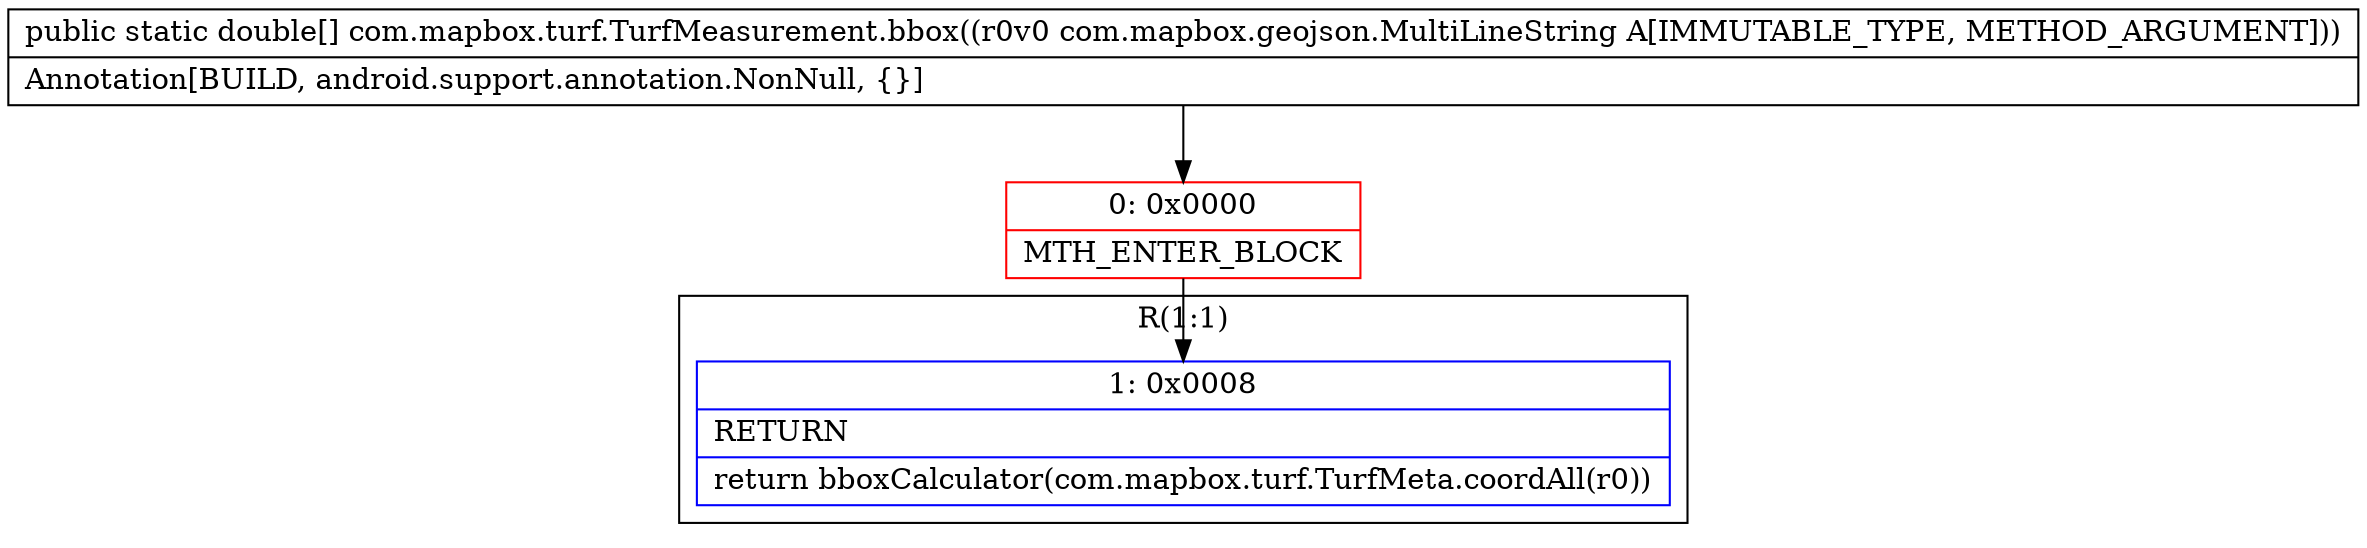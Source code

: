digraph "CFG forcom.mapbox.turf.TurfMeasurement.bbox(Lcom\/mapbox\/geojson\/MultiLineString;)[D" {
subgraph cluster_Region_1265436307 {
label = "R(1:1)";
node [shape=record,color=blue];
Node_1 [shape=record,label="{1\:\ 0x0008|RETURN\l|return bboxCalculator(com.mapbox.turf.TurfMeta.coordAll(r0))\l}"];
}
Node_0 [shape=record,color=red,label="{0\:\ 0x0000|MTH_ENTER_BLOCK\l}"];
MethodNode[shape=record,label="{public static double[] com.mapbox.turf.TurfMeasurement.bbox((r0v0 com.mapbox.geojson.MultiLineString A[IMMUTABLE_TYPE, METHOD_ARGUMENT]))  | Annotation[BUILD, android.support.annotation.NonNull, \{\}]\l}"];
MethodNode -> Node_0;
Node_0 -> Node_1;
}

